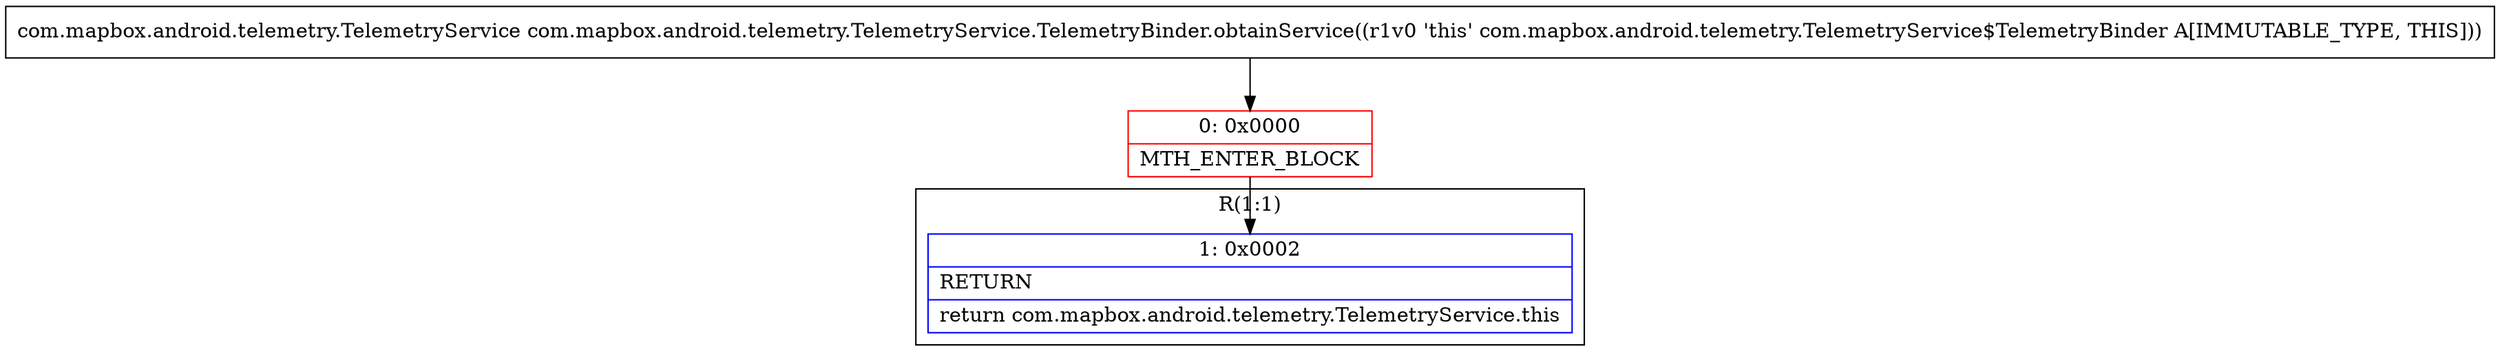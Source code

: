 digraph "CFG forcom.mapbox.android.telemetry.TelemetryService.TelemetryBinder.obtainService()Lcom\/mapbox\/android\/telemetry\/TelemetryService;" {
subgraph cluster_Region_257890486 {
label = "R(1:1)";
node [shape=record,color=blue];
Node_1 [shape=record,label="{1\:\ 0x0002|RETURN\l|return com.mapbox.android.telemetry.TelemetryService.this\l}"];
}
Node_0 [shape=record,color=red,label="{0\:\ 0x0000|MTH_ENTER_BLOCK\l}"];
MethodNode[shape=record,label="{com.mapbox.android.telemetry.TelemetryService com.mapbox.android.telemetry.TelemetryService.TelemetryBinder.obtainService((r1v0 'this' com.mapbox.android.telemetry.TelemetryService$TelemetryBinder A[IMMUTABLE_TYPE, THIS])) }"];
MethodNode -> Node_0;
Node_0 -> Node_1;
}

